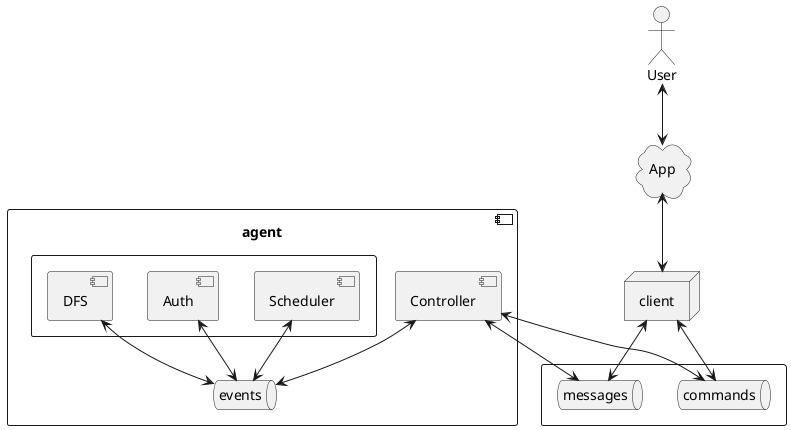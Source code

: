 @startuml
'https://plantuml.com/deployment-diagram



cloud App
actor User
node client


component agent {
  component Controller
  queue events

  rectangle {
    component DFS
    component Auth
    component Scheduler
  }

  Auth <-> events
  DFS <-> events
  Scheduler <-down-> events
  Controller <-down-> events
}

rectangle {
  queue commands
  queue messages
}

User <-down-> App
App <-down-> client
client <-> commands
commands <-> Controller
Controller <-down-> messages
client <-down-> messages

@enduml